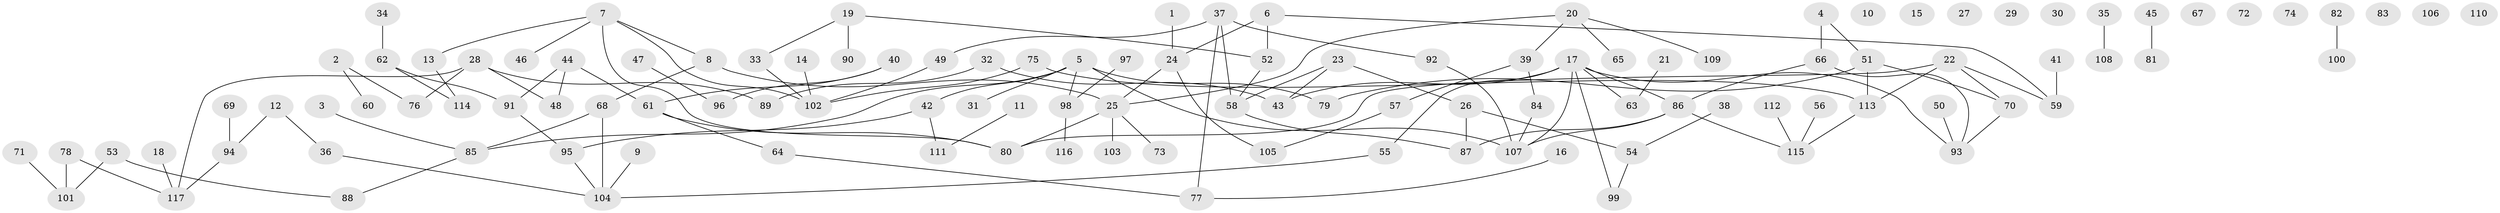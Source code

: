 // Generated by graph-tools (version 1.1) at 2025/13/03/09/25 04:13:04]
// undirected, 117 vertices, 129 edges
graph export_dot {
graph [start="1"]
  node [color=gray90,style=filled];
  1;
  2;
  3;
  4;
  5;
  6;
  7;
  8;
  9;
  10;
  11;
  12;
  13;
  14;
  15;
  16;
  17;
  18;
  19;
  20;
  21;
  22;
  23;
  24;
  25;
  26;
  27;
  28;
  29;
  30;
  31;
  32;
  33;
  34;
  35;
  36;
  37;
  38;
  39;
  40;
  41;
  42;
  43;
  44;
  45;
  46;
  47;
  48;
  49;
  50;
  51;
  52;
  53;
  54;
  55;
  56;
  57;
  58;
  59;
  60;
  61;
  62;
  63;
  64;
  65;
  66;
  67;
  68;
  69;
  70;
  71;
  72;
  73;
  74;
  75;
  76;
  77;
  78;
  79;
  80;
  81;
  82;
  83;
  84;
  85;
  86;
  87;
  88;
  89;
  90;
  91;
  92;
  93;
  94;
  95;
  96;
  97;
  98;
  99;
  100;
  101;
  102;
  103;
  104;
  105;
  106;
  107;
  108;
  109;
  110;
  111;
  112;
  113;
  114;
  115;
  116;
  117;
  1 -- 24;
  2 -- 60;
  2 -- 76;
  3 -- 85;
  4 -- 51;
  4 -- 66;
  5 -- 31;
  5 -- 42;
  5 -- 79;
  5 -- 85;
  5 -- 98;
  5 -- 107;
  6 -- 24;
  6 -- 52;
  6 -- 59;
  7 -- 8;
  7 -- 13;
  7 -- 46;
  7 -- 80;
  7 -- 102;
  8 -- 25;
  8 -- 68;
  9 -- 104;
  11 -- 111;
  12 -- 36;
  12 -- 94;
  13 -- 114;
  14 -- 102;
  16 -- 77;
  17 -- 43;
  17 -- 55;
  17 -- 63;
  17 -- 86;
  17 -- 93;
  17 -- 99;
  17 -- 107;
  18 -- 117;
  19 -- 33;
  19 -- 52;
  19 -- 90;
  20 -- 25;
  20 -- 39;
  20 -- 65;
  20 -- 109;
  21 -- 63;
  22 -- 59;
  22 -- 70;
  22 -- 80;
  22 -- 113;
  23 -- 26;
  23 -- 43;
  23 -- 58;
  24 -- 25;
  24 -- 105;
  25 -- 73;
  25 -- 80;
  25 -- 103;
  26 -- 54;
  26 -- 87;
  28 -- 48;
  28 -- 76;
  28 -- 89;
  28 -- 117;
  32 -- 43;
  32 -- 89;
  33 -- 102;
  34 -- 62;
  35 -- 108;
  36 -- 104;
  37 -- 49;
  37 -- 58;
  37 -- 77;
  37 -- 92;
  38 -- 54;
  39 -- 57;
  39 -- 84;
  40 -- 61;
  40 -- 96;
  41 -- 59;
  42 -- 95;
  42 -- 111;
  44 -- 48;
  44 -- 61;
  44 -- 91;
  45 -- 81;
  47 -- 96;
  49 -- 102;
  50 -- 93;
  51 -- 70;
  51 -- 79;
  51 -- 113;
  52 -- 58;
  53 -- 88;
  53 -- 101;
  54 -- 99;
  55 -- 104;
  56 -- 115;
  57 -- 105;
  58 -- 87;
  61 -- 64;
  61 -- 80;
  62 -- 91;
  62 -- 114;
  64 -- 77;
  66 -- 86;
  66 -- 93;
  68 -- 85;
  68 -- 104;
  69 -- 94;
  70 -- 93;
  71 -- 101;
  75 -- 102;
  75 -- 113;
  78 -- 101;
  78 -- 117;
  82 -- 100;
  84 -- 107;
  85 -- 88;
  86 -- 87;
  86 -- 107;
  86 -- 115;
  91 -- 95;
  92 -- 107;
  94 -- 117;
  95 -- 104;
  97 -- 98;
  98 -- 116;
  112 -- 115;
  113 -- 115;
}
